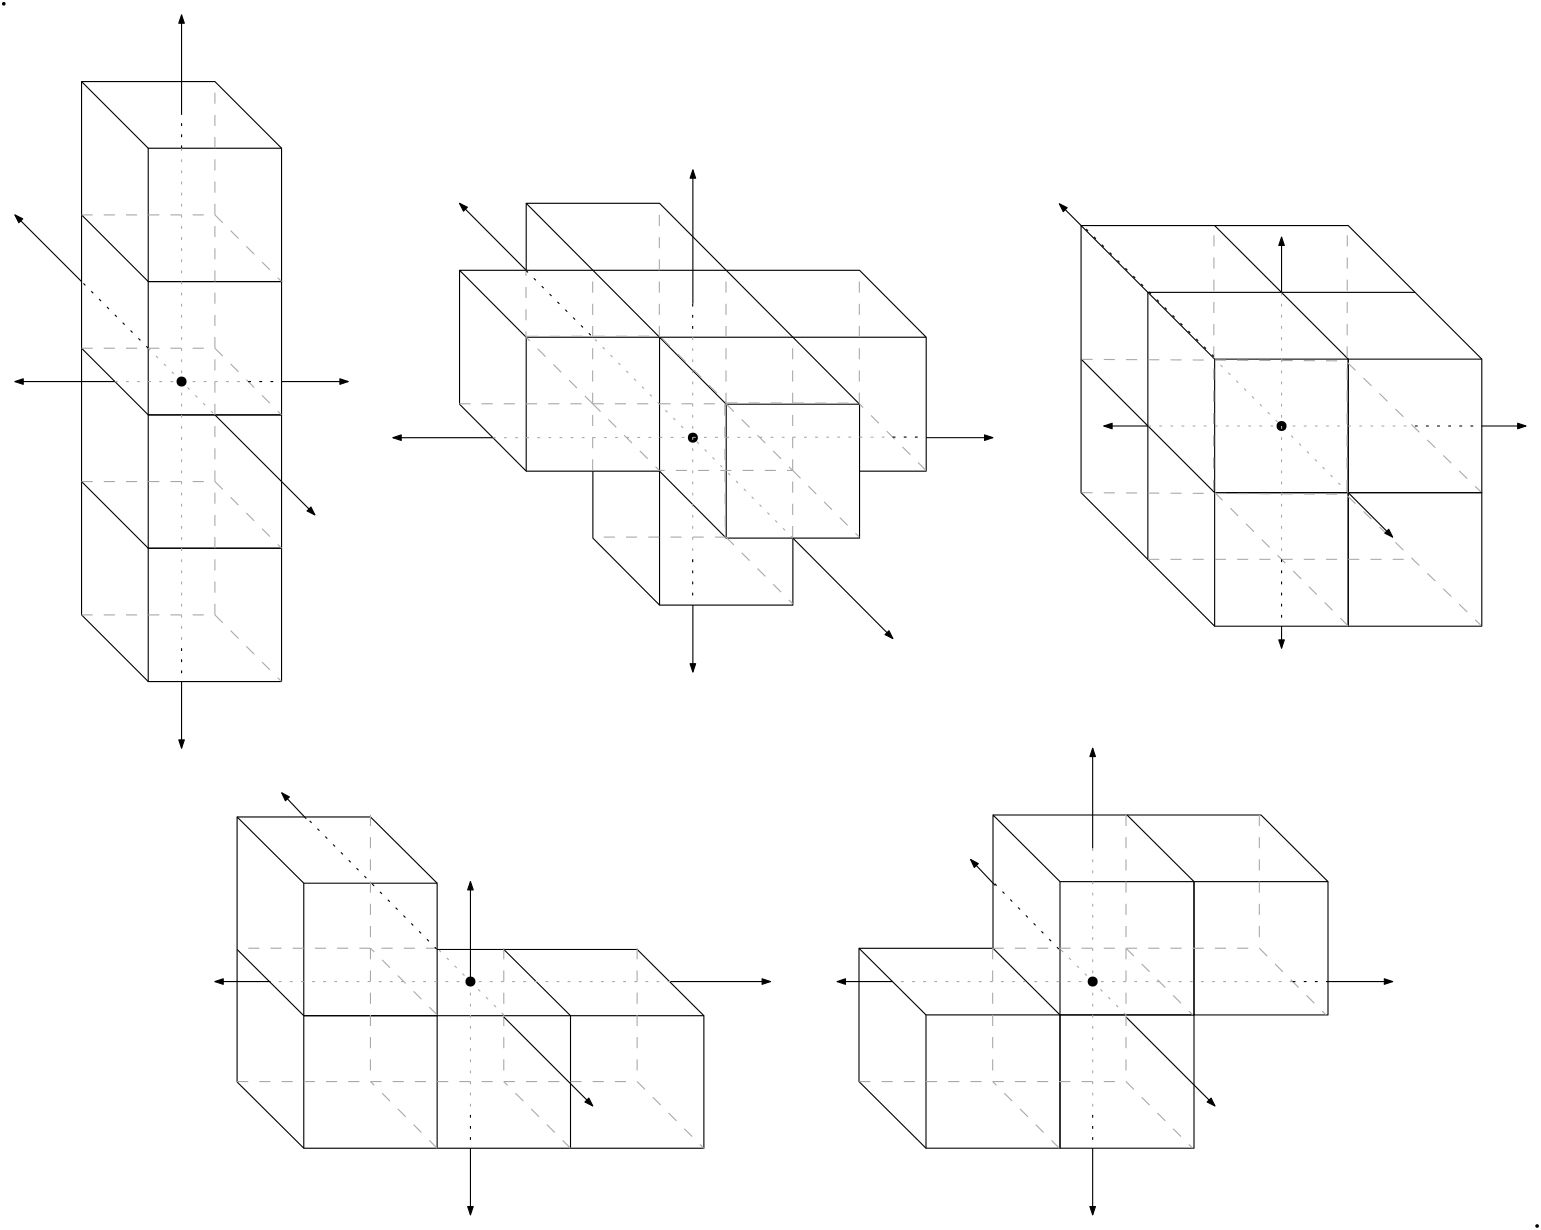<?xml version="1.0"?>
<!DOCTYPE ipe SYSTEM "ipe.dtd">
<ipe version="70005" creator="Ipe 7.1.2">
<info created="D:20130307172423" modified="D:20130307181648"/>
<ipestyle name="userConfig">
<symbol name="arrow/arc(spx)">
<path stroke="sym-stroke" fill="sym-stroke" pen="sym-pen">
0 0 m
-1 0.333 l
-1 -0.333 l
h
</path>
</symbol>
<symbol name="arrow/farc(spx)">
<path stroke="sym-stroke" fill="white" pen="sym-pen">
0 0 m
-1 0.333 l
-1 -0.333 l
h
</path>
</symbol>
<symbol name="mark/circle(sx)" transformations="translations">
<path fill="sym-stroke">
0.6 0 0 0.6 0 0 e
0.4 0 0 0.4 0 0 e
</path>
</symbol>
<symbol name="mark/disk(sx)" transformations="translations">
<path fill="sym-stroke">
0.6 0 0 0.6 0 0 e
</path>
</symbol>
<symbol name="mark/fdisk(sfx)" transformations="translations">
<group>
<path fill="sym-fill">
0.5 0 0 0.5 0 0 e
</path>
<path fill="sym-stroke" fillrule="eofill">
0.6 0 0 0.6 0 0 e
0.4 0 0 0.4 0 0 e
</path>
</group>
</symbol>
<symbol name="mark/box(sx)" transformations="translations">
<path fill="sym-stroke" fillrule="eofill">
-0.6 -0.6 m
0.6 -0.6 l
0.6 0.6 l
-0.6 0.6 l
h
-0.4 -0.4 m
0.4 -0.4 l
0.4 0.4 l
-0.4 0.4 l
h
</path>
</symbol>
<symbol name="mark/square(sx)" transformations="translations">
<path fill="sym-stroke">
-0.6 -0.6 m
0.6 -0.6 l
0.6 0.6 l
-0.6 0.6 l
h
</path>
</symbol>
<symbol name="mark/fsquare(sfx)" transformations="translations">
<group>
<path fill="sym-fill">
-0.5 -0.5 m
0.5 -0.5 l
0.5 0.5 l
-0.5 0.5 l
h
</path>
<path fill="sym-stroke" fillrule="eofill">
-0.6 -0.6 m
0.6 -0.6 l
0.6 0.6 l
-0.6 0.6 l
h
-0.4 -0.4 m
0.4 -0.4 l
0.4 0.4 l
-0.4 0.4 l
h
</path>
</group>
</symbol>
<symbol name="mark/cross(sx)" transformations="translations">
<group>
<path fill="sym-stroke">
-0.43 -0.57 m
0.57 0.43 l
0.43 0.57 l
-0.57 -0.43 l
h
</path>
<path fill="sym-stroke">
-0.43 0.57 m
0.57 -0.43 l
0.43 -0.57 l
-0.57 0.43 l
h
</path>
</group>
</symbol>
<symbol name="arrow/fnormal(spx)">
<path stroke="sym-stroke" fill="white" pen="sym-pen">
0 0 m
-1 0.333 l
-1 -0.333 l
h
</path>
</symbol>
<symbol name="arrow/pointed(spx)">
<path stroke="sym-stroke" fill="sym-stroke" pen="sym-pen">
0 0 m
-1 0.333 l
-0.8 0 l
-1 -0.333 l
h
</path>
</symbol>
<symbol name="arrow/fpointed(spx)">
<path stroke="sym-stroke" fill="white" pen="sym-pen">
0 0 m
-1 0.333 l
-0.8 0 l
-1 -0.333 l
h
</path>
</symbol>
<symbol name="arrow/linear(spx)">
<path stroke="sym-stroke" pen="sym-pen">
-1 0.333 m
0 0 l
-1 -0.333 l
</path>
</symbol>
<symbol name="arrow/fdouble(spx)">
<path stroke="sym-stroke" fill="white" pen="sym-pen">
0 0 m
-1 0.333 l
-1 -0.333 l
h
-1 0 m
-2 0.333 l
-2 -0.333 l
h
</path>
</symbol>
<symbol name="arrow/double(spx)">
<path stroke="sym-stroke" fill="sym-stroke" pen="sym-pen">
0 0 m
-1 0.333 l
-1 -0.333 l
h
-1 0 m
-2 0.333 l
-2 -0.333 l
h
</path>
</symbol>
<pen name="heavier" value="0.8"/>
<pen name="fat" value="1.2"/>
<pen name="ultrafat" value="2"/>
<pen name="monstrous" value="4"/>
<symbolsize name="large" value="5"/>
<symbolsize name="small" value="2"/>
<symbolsize name="tiny" value="1.1"/>
<arrowsize name="large" value="10"/>
<arrowsize name="small" value="5"/>
<arrowsize name="tiny" value="3"/>
<color name="red" value="1 0 0"/>
<color name="green" value="0 1 0"/>
<color name="blue" value="0 0 1"/>
<color name="yellow" value="1 1 0"/>
<color name="orange" value="1 0.647 0"/>
<color name="gold" value="1 0.843 0"/>
<color name="purple" value="0.627 0.125 0.941"/>
<color name="gray" value="0.745"/>
<color name="brown" value="0.647 0.165 0.165"/>
<color name="navy" value="0 0 0.502"/>
<color name="pink" value="1 0.753 0.796"/>
<color name="seagreen" value="0.18 0.545 0.341"/>
<color name="turquoise" value="0.251 0.878 0.816"/>
<color name="violet" value="0.933 0.51 0.933"/>
<color name="darkblue" value="0 0 0.545"/>
<color name="darkcyan" value="0 0.545 0.545"/>
<color name="darkgray" value="0.663"/>
<color name="darkgreen" value="0 0.392 0"/>
<color name="darkmagenta" value="0.545 0 0.545"/>
<color name="darkorange" value="1 0.549 0"/>
<color name="darkred" value="0.545 0 0"/>
<color name="lightblue" value="0.678 0.847 0.902"/>
<color name="lightcyan" value="0.878 1 1"/>
<color name="lightgray" value="0.827"/>
<color name="lightgreen" value="0.565 0.933 0.565"/>
<color name="lightyellow" value="1 1 0.878"/>
<dashstyle name="dashed" value="[4] 0"/>
<dashstyle name="dotted" value="[1 3] 0"/>
<dashstyle name="dash dotted" value="[4 2 1 2] 0"/>
<dashstyle name="dash dot dotted" value="[4 2 1 2 1 2] 0"/>
<textsize name="large" value="\large"/>
<textsize name="Large" value="\Large"/>
<textsize name="LARGE" value="\LARGE"/>
<textsize name="huge" value="\huge"/>
<textsize name="Huge" value="\Huge"/>
<textsize name="small" value="\small"/>
<textsize name="footnote" value="\footnotesize"/>
<textsize name="tiny" value="\tiny"/>
<textstyle name="center" begin="\begin{center}" end="\end{center}"/>
<textstyle name="itemize" begin="\begin{itemize}" end="\end{itemize}"/>
<textstyle name="item" begin="\begin{itemize}\item{}" end="\end{itemize}"/>
<gridsize name="4 pts" value="4"/>
<gridsize name="8 pts (~3 mm)" value="8"/>
<gridsize name="16 pts (~6 mm)" value="16"/>
<gridsize name="32 pts (~12 mm)" value="32"/>
<gridsize name="10 pts (~3.5 mm)" value="10"/>
<gridsize name="20 pts (~7 mm)" value="20"/>
<gridsize name="14 pts (~5 mm)" value="14"/>
<gridsize name="28 pts (~10 mm)" value="28"/>
<gridsize name="56 pts (~20 mm)" value="56"/>
<anglesize name="90 deg" value="90"/>
<anglesize name="60 deg" value="60"/>
<anglesize name="45 deg" value="45"/>
<anglesize name="30 deg" value="30"/>
<anglesize name="22.5 deg" value="22.5"/>
<opacity name="50%" value="0.5"/>
<gradient name="linear" type="axial" coords="75 0 400 0" extend="yes">
 <stop offset="0" color="1 0.4 0"/>
 <stop offset="0.35" color="1 0.4 0"/>
 <stop offset="0.95" color="0 0 1"/>
 <stop offset="1" color="0 0 1"/>
</gradient>
<tiling name="falling" angle="-60" step="4" width="1"/>
<tiling name="rising" angle="30" step="4" width="1"/>
</ipestyle>
<ipestyle name="basic">
<symbol name="arrow/arc(spx)">
<path stroke="sym-stroke" fill="sym-stroke" pen="sym-pen">
0 0 m
-1 0.333 l
-1 -0.333 l
h
</path>
</symbol>
<symbol name="arrow/farc(spx)">
<path stroke="sym-stroke" fill="white" pen="sym-pen">
0 0 m
-1 0.333 l
-1 -0.333 l
h
</path>
</symbol>
<symbol name="mark/circle(sx)" transformations="translations">
<path fill="sym-stroke">
0.6 0 0 0.6 0 0 e
0.4 0 0 0.4 0 0 e
</path>
</symbol>
<symbol name="mark/disk(sx)" transformations="translations">
<path fill="sym-stroke">
0.6 0 0 0.6 0 0 e
</path>
</symbol>
<symbol name="mark/fdisk(sfx)" transformations="translations">
<group>
<path fill="sym-fill">
0.5 0 0 0.5 0 0 e
</path>
<path fill="sym-stroke" fillrule="eofill">
0.6 0 0 0.6 0 0 e
0.4 0 0 0.4 0 0 e
</path>
</group>
</symbol>
<symbol name="mark/box(sx)" transformations="translations">
<path fill="sym-stroke" fillrule="eofill">
-0.6 -0.6 m
0.6 -0.6 l
0.6 0.6 l
-0.6 0.6 l
h
-0.4 -0.4 m
0.4 -0.4 l
0.4 0.4 l
-0.4 0.4 l
h
</path>
</symbol>
<symbol name="mark/square(sx)" transformations="translations">
<path fill="sym-stroke">
-0.6 -0.6 m
0.6 -0.6 l
0.6 0.6 l
-0.6 0.6 l
h
</path>
</symbol>
<symbol name="mark/fsquare(sfx)" transformations="translations">
<group>
<path fill="sym-fill">
-0.5 -0.5 m
0.5 -0.5 l
0.5 0.5 l
-0.5 0.5 l
h
</path>
<path fill="sym-stroke" fillrule="eofill">
-0.6 -0.6 m
0.6 -0.6 l
0.6 0.6 l
-0.6 0.6 l
h
-0.4 -0.4 m
0.4 -0.4 l
0.4 0.4 l
-0.4 0.4 l
h
</path>
</group>
</symbol>
<symbol name="mark/cross(sx)" transformations="translations">
<group>
<path fill="sym-stroke">
-0.43 -0.57 m
0.57 0.43 l
0.43 0.57 l
-0.57 -0.43 l
h
</path>
<path fill="sym-stroke">
-0.43 0.57 m
0.57 -0.43 l
0.43 -0.57 l
-0.57 0.43 l
h
</path>
</group>
</symbol>
<symbol name="arrow/fnormal(spx)">
<path stroke="sym-stroke" fill="white" pen="sym-pen">
0 0 m
-1 0.333 l
-1 -0.333 l
h
</path>
</symbol>
<symbol name="arrow/pointed(spx)">
<path stroke="sym-stroke" fill="sym-stroke" pen="sym-pen">
0 0 m
-1 0.333 l
-0.8 0 l
-1 -0.333 l
h
</path>
</symbol>
<symbol name="arrow/fpointed(spx)">
<path stroke="sym-stroke" fill="white" pen="sym-pen">
0 0 m
-1 0.333 l
-0.8 0 l
-1 -0.333 l
h
</path>
</symbol>
<symbol name="arrow/linear(spx)">
<path stroke="sym-stroke" pen="sym-pen">
-1 0.333 m
0 0 l
-1 -0.333 l
</path>
</symbol>
<symbol name="arrow/fdouble(spx)">
<path stroke="sym-stroke" fill="white" pen="sym-pen">
0 0 m
-1 0.333 l
-1 -0.333 l
h
-1 0 m
-2 0.333 l
-2 -0.333 l
h
</path>
</symbol>
<symbol name="arrow/double(spx)">
<path stroke="sym-stroke" fill="sym-stroke" pen="sym-pen">
0 0 m
-1 0.333 l
-1 -0.333 l
h
-1 0 m
-2 0.333 l
-2 -0.333 l
h
</path>
</symbol>
<pen name="heavier" value="0.8"/>
<pen name="fat" value="1.2"/>
<pen name="ultrafat" value="2"/>
<symbolsize name="large" value="5"/>
<symbolsize name="small" value="2"/>
<symbolsize name="tiny" value="1.1"/>
<arrowsize name="large" value="10"/>
<arrowsize name="small" value="5"/>
<arrowsize name="tiny" value="3"/>
<color name="red" value="1 0 0"/>
<color name="green" value="0 1 0"/>
<color name="blue" value="0 0 1"/>
<color name="yellow" value="1 1 0"/>
<color name="orange" value="1 0.647 0"/>
<color name="gold" value="1 0.843 0"/>
<color name="purple" value="0.627 0.125 0.941"/>
<color name="gray" value="0.745"/>
<color name="brown" value="0.647 0.165 0.165"/>
<color name="navy" value="0 0 0.502"/>
<color name="pink" value="1 0.753 0.796"/>
<color name="seagreen" value="0.18 0.545 0.341"/>
<color name="turquoise" value="0.251 0.878 0.816"/>
<color name="violet" value="0.933 0.51 0.933"/>
<color name="darkblue" value="0 0 0.545"/>
<color name="darkcyan" value="0 0.545 0.545"/>
<color name="darkgray" value="0.663"/>
<color name="darkgreen" value="0 0.392 0"/>
<color name="darkmagenta" value="0.545 0 0.545"/>
<color name="darkorange" value="1 0.549 0"/>
<color name="darkred" value="0.545 0 0"/>
<color name="lightblue" value="0.678 0.847 0.902"/>
<color name="lightcyan" value="0.878 1 1"/>
<color name="lightgray" value="0.827"/>
<color name="lightgreen" value="0.565 0.933 0.565"/>
<color name="lightyellow" value="1 1 0.878"/>
<dashstyle name="dashed" value="[4] 0"/>
<dashstyle name="dotted" value="[1 3] 0"/>
<dashstyle name="dash dotted" value="[4 2 1 2] 0"/>
<dashstyle name="dash dot dotted" value="[4 2 1 2 1 2] 0"/>
<textsize name="large" value="\large"/>
<textsize name="Large" value="\Large"/>
<textsize name="LARGE" value="\LARGE"/>
<textsize name="huge" value="\huge"/>
<textsize name="Huge" value="\Huge"/>
<textsize name="small" value="\small"/>
<textsize name="footnote" value="\footnotesize"/>
<textsize name="tiny" value="\tiny"/>
<textstyle name="center" begin="\begin{center}" end="\end{center}"/>
<textstyle name="itemize" begin="\begin{itemize}" end="\end{itemize}"/>
<textstyle name="item" begin="\begin{itemize}\item{}" end="\end{itemize}"/>
<gridsize name="4 pts" value="4"/>
<gridsize name="8 pts (~3 mm)" value="8"/>
<gridsize name="16 pts (~6 mm)" value="16"/>
<gridsize name="32 pts (~12 mm)" value="32"/>
<gridsize name="10 pts (~3.5 mm)" value="10"/>
<gridsize name="20 pts (~7 mm)" value="20"/>
<gridsize name="14 pts (~5 mm)" value="14"/>
<gridsize name="28 pts (~10 mm)" value="28"/>
<gridsize name="56 pts (~20 mm)" value="56"/>
<anglesize name="90 deg" value="90"/>
<anglesize name="60 deg" value="60"/>
<anglesize name="45 deg" value="45"/>
<anglesize name="30 deg" value="30"/>
<anglesize name="22.5 deg" value="22.5"/>
<tiling name="falling" angle="-60" step="4" width="1"/>
<tiling name="rising" angle="30" step="4" width="1"/>
</ipestyle>
<page>
<layer name="alpha"/>
<view layers="alpha" active="alpha"/>
<path layer="alpha" matrix="3 0 0 3 -80 -1776" stroke="black">
48 768 m
48 752 l
64 752 l
64 768 l
h
</path>
<path matrix="3 0 0 3 -80 -1728" stroke="black">
48 768 m
48 752 l
64 752 l
64 768 l
h
</path>
<path matrix="3 0 0 3 -80 -1680" stroke="black">
48 768 m
48 752 l
64 752 l
64 768 l
h
</path>
<path matrix="3 0 0 3 -80 -1632" stroke="black">
48 768 m
48 752 l
64 752 l
64 768 l
h
</path>
<path matrix="3 0 0 3 -80 -1776" stroke="black">
48 752 m
40 760 l
40 824 l
48 816 l
</path>
<path matrix="3 0 0 3 -80 -1776" stroke="black">
40 824 m
56 824 l
64 816 l
</path>
<path matrix="3 0 0 3 -80 -1776" stroke="black">
48 800 m
40 808 l
</path>
<path matrix="3 0 0 3 -80 -1776" stroke="black">
40 792 m
48 784 l
</path>
<path matrix="3 0 0 3 -80 -1776" stroke="black">
48 768 m
40 776 l
</path>
<path matrix="3 0 0 3.01327 128.074 -1734.34" stroke="black">
48 768 m
48 752 l
64 752 l
64 768 l
h
</path>
<path matrix="3 0 0 3.01327 128.074 -1878.98" stroke="black">
40 824 m
56 824 l
64 816 l
</path>
<path matrix="3 0 0 3.01327 128.074 -1878.98" stroke="black">
48 800 m
40 808 l
</path>
<path matrix="3 0 0 3.01327 -63.9263 -1878.98" stroke="black">
104 808 m
104 824 l
112 816 l
</path>
<path matrix="3 0 0 3.01327 -111.926 -1830.77" stroke="black">
120 808 m
112 816 l
128 816 l
136 808 l
</path>
<path matrix="3 0 0 3.01327 -111.926 -1830.77" stroke="black">
128 816 m
144 816 l
152 808 l
136 808 l
</path>
<path matrix="3 0 0 3.01327 -111.926 -1830.77" stroke="black">
152 808 m
152 792 l
144 792 l
</path>
<path matrix="3 0 0 3.01327 -111.926 -1830.77" stroke="black">
112 816 m
96 816 l
104 808 l
104 792 l
96 800 l
96 816 l
</path>
<path matrix="3 0 0 3.01327 -111.926 -1830.77" stroke="black">
104 808 m
120 808 l
</path>
<path matrix="3 0 0 3.01327 -111.926 -1830.77" stroke="black">
120 792 m
104 792 l
</path>
<path matrix="3 0 0 3.01327 -111.926 -1830.77" stroke="black">
112 816 m
104 824 l
120 824 l
128 816 l
</path>
<path matrix="3 0 0 3.01327 -111.926 -1830.77" stroke="black">
104 824 m
104 816 l
</path>
<path matrix="3 0 0 3.01327 -111.926 -1830.77" stroke="black">
120 792 m
120 776 l
136 776 l
136 784 l
</path>
<path matrix="3 0 0 3.01327 -111.926 -1830.77" stroke="black">
120 776 m
112 784 l
112 792 l
</path>
<path matrix="3.00545 0 0 3.00482 -81.0472 -1855.86" stroke="black">
176 816 m
176 800 l
192 800 l
192 816 l
h
</path>
<path matrix="3.00545 0 0 3.00482 -32.9599 -1855.86" stroke="black">
176 816 m
176 800 l
192 800 l
192 816 l
h
</path>
<path matrix="3.00545 0 0 3.00482 -81.0472 -1903.93" stroke="black">
176 816 m
176 800 l
192 800 l
192 816 l
h
</path>
<path matrix="3.00545 0 0 3.00482 -32.9599 -1903.93" stroke="black">
176 816 m
176 800 l
192 800 l
192 816 l
h
</path>
<path matrix="3.00545 0 0 3.00482 -129.134 -1807.78" stroke="black">
192 768 m
176 784 l
176 816 l
192 800 l
</path>
<path matrix="3.00545 0 0 3.00482 -129.134 -1807.78" stroke="black">
176 816 m
208 816 l
224 800 l
</path>
<path matrix="3.00545 0 0 3.00482 -129.134 -1807.78" stroke="black">
184 776 m
184 808 l
216 808 l
</path>
<path matrix="3.00545 0 0 3.00482 -129.134 -1807.78" stroke="black">
208 800 m
192 816 l
</path>
<path matrix="3.00545 0 0 3.00482 -129.134 -1807.78" stroke="black">
176 800 m
192 784 l
</path>
<path matrix="3.00074 0 0 2.98144 -24.0356 -1930.04" stroke="black">
48 768 m
48 752 l
64 752 l
64 768 l
h
</path>
<path matrix="3.00074 0 0 2.98144 -24.0356 -1882.34" stroke="black">
48 768 m
48 752 l
64 752 l
64 768 l
h
</path>
<path matrix="3.00074 0 0 2.98144 -24.0356 -2025.45" stroke="black">
40 824 m
56 824 l
64 816 l
</path>
<path matrix="3.00074 0 0 2.98144 -24.0356 -2025.45" stroke="black">
48 800 m
40 808 l
</path>
<path matrix="3.00074 0 0 2.98144 -24.0356 -2025.45" stroke="black">
40 792 m
48 784 l
</path>
<path matrix="3.00074 0 0 2.98144 -648.19 -2025.45" stroke="black">
256 816 m
248 824 l
248 792 l
</path>
<path matrix="3.00074 0 0 2.98144 -648.19 -2025.45" stroke="black">
272 800 m
304 800 l
304 784 l
272 784 l
</path>
<path matrix="3.00074 0 0 2.98144 -648.19 -2025.45" stroke="black">
304 800 m
296 808 l
272 808 l
</path>
<path matrix="3.00074 0 0 2.98144 -648.19 -2025.45" stroke="black">
288 784 m
288 800 l
280 808 l
</path>
<path matrix="3.015 0 0 2.99918 -138.4 -2039.36" stroke="black">
176 816 m
176 800 l
192 800 l
192 816 l
h
</path>
<path matrix="3.015 0 0 2.99918 -90.1603 -2039.36" stroke="black">
176 816 m
176 800 l
192 800 l
192 816 l
h
</path>
<path matrix="3.015 0 0 2.99918 -186.64 -2087.34" stroke="black">
176 816 m
176 800 l
192 800 l
192 816 l
h
</path>
<path matrix="3.015 0 0 2.99918 -138.4 -2087.34" stroke="black">
176 816 m
176 800 l
192 800 l
192 816 l
h
</path>
<path matrix="3.015 0 0 2.99918 -669.041 -2039.36" stroke="black">
336 784 m
328 792 l
328 808 l
336 800 l
</path>
<path matrix="3.015 0 0 2.99918 -669.041 -2039.36" stroke="black">
328 808 m
344 808 l
352 800 l
</path>
<path matrix="3.015 0 0 2.99918 -669.041 -2039.36" stroke="black">
344 808 m
344 820 l
344 824 l
352 816 l
</path>
<path matrix="3.015 0 0 2.99918 -669.041 -2039.36" stroke="black">
344 824 m
376 824 l
384 816 l
</path>
<path matrix="3.015 0 0 2.99918 -669.041 -2039.36" stroke="black">
368 816 m
360 824 l
</path>
<path matrix="3 0 0 3 -80 -1776" stroke="black" arrow="normal/tiny">
52 820 m
52 832 l
</path>
<path matrix="3 0 0 3 -80 -1776" stroke="black" arrow="normal/tiny">
52 752 m
52 744 l
</path>
<path matrix="3 0 0 3 -80 -1776" stroke="black" arrow="normal/tiny">
44 788 m
32 788 l
</path>
<path matrix="3 0 0 3 -80 -1776" stroke="black" arrow="normal/tiny">
64 788 m
72 788 l
</path>
<path matrix="3 0 0 3 -80 -1776" stroke="black" arrow="normal/tiny">
56 784 m
68 772 l
</path>
<path matrix="3 0 0 3 -80 -1776" stroke="black" arrow="normal/tiny">
40 800 m
32 808 l
</path>
<path matrix="3 0 0 3.01327 -111.926 -1782.55" stroke="black" arrow="normal/tiny">
152 780 m
160 780 l
</path>
<path matrix="3 0 0 3.01327 -111.926 -1794.61" stroke="black" arrow="normal/tiny">
100 784 m
88 784 l
</path>
<path matrix="3 0 0 3.01327 -111.926 -1794.61" stroke="black" arrow="normal/tiny">
124 800 m
124 816 l
</path>
<path matrix="3 0 0 3.01327 -111.926 -1794.61" stroke="black" arrow="normal/tiny">
124 764 m
124 756 l
</path>
<path matrix="3 0 0 3.01327 -111.926 -1794.61" stroke="black" arrow="normal/tiny">
136 772 m
148 760 l
</path>
<path matrix="3 0 0 3.01327 -111.926 -1794.61" stroke="black" arrow="normal/tiny">
104 804 m
96 812 l
</path>
<path matrix="1 0 0 1 0 -28" stroke="darkgray" dash="dotted">
296.074 559.634 m
224 632 l
</path>
<path matrix="1 0 0 1 -32 64" stroke="darkgray" dash="dotted">
108 608 m
108 428 l
</path>
<path matrix="1 0 0 1 -32 64" stroke="darkgray" dash="dotted">
96 536 m
120 512 l
</path>
<path matrix="1 0 0 1 -32 64" stroke="darkgray" dash="dotted">
84 524 m
132 524 l
</path>
<use matrix="3 0 0 3 -80 -1776" name="mark/disk(sx)" pos="52 788" size="normal" stroke="black"/>
<use matrix="3 0 0 3.01327 -111.926 -1794.61" name="mark/disk(sx)" pos="124 784" size="normal" stroke="black"/>
<path matrix="1 0 0 1 0 -28" stroke="darkgray" dash="dotted">
260 632 m
260 548 l
</path>
<path matrix="1 0 0 1 0 -28" stroke="darkgray" dash="dotted">
188.074 595.793 m
332 596 l
</path>
<path matrix="1 0 0 1 -32 64" stroke="darkgray" dash="dashed">
72 584 m
120 584 l
144 560 l
</path>
<path matrix="1 0 0 1 -32 16" stroke="darkgray" dash="dashed">
72 584 m
120 584 l
144 560 l
</path>
<path matrix="1 0 0 1 -32 -32" stroke="darkgray" dash="dashed">
72 584 m
120 584 l
144 560 l
</path>
<path matrix="1 0 0 1 -32 -80" stroke="darkgray" dash="dashed">
72 584 m
120 584 l
144 560 l
</path>
<path matrix="1 0 0 1 -32 64" stroke="darkgray" dash="dashed">
120 440 m
120 632 l
</path>
<path matrix="1 0 0 1 -32 64" stroke="black" dash="dotted">
96 536 m
72 560 l
</path>
<path matrix="1 0 0 1 -32 64" stroke="black" dash="dotted">
132 524 m
144 524 l
</path>
<path matrix="1 0 0 1 -32 64" stroke="black" dash="dotted">
108 608 m
108 620 l
</path>
<path matrix="1 0 0 1 -32 64" stroke="black" dash="dotted">
108 428 m
108 416 l
</path>
<path matrix="1 0 0 1 0 -28" stroke="darkgray" dash="dashed">
176 608 m
224 608 l
248 584 l
</path>
<path matrix="1 0 0 1 0 -28" stroke="darkgray" dash="dashed">
224 584 m
224 656 l
</path>
<path matrix="1 0 0 1 0 -28" stroke="darkgray" dash="dashed">
224 608 m
272 608 l
296 584 l
248 584 l
</path>
<path matrix="1 0 0 1 0 -28" stroke="darkgray" dash="dashed">
296 584 m
320 560 l
</path>
<path matrix="1 0 0 1 0 -28" stroke="darkgray" dash="dashed">
296 560 m
296 632 l
</path>
<path matrix="1 0 0 1 0 -28" stroke="darkgray" dash="dashed">
272 560 m
296 536 l
</path>
<path matrix="1 0 0 1 0 -28" stroke="darkgray" dash="dashed">
272 608 m
272 656 l
</path>
<path matrix="1 0 0 1 0 -28" stroke="darkgray" dash="dashed">
272 560 m
224 560 l
</path>
<path matrix="1 0 0 1 0 -28" stroke="darkgray" dash="dashed">
344 584 m
320 608 l
</path>
<path matrix="1 0 0 1 0 -28" stroke="darkgray" dash="dashed">
224 608 m
200 632 l
200 656 l
</path>
<path matrix="1 0 0 1 0 -28" stroke="darkgray" dash="dashed">
248 632 m
248 680 l
</path>
<path matrix="1 0 0 1 0 -28" stroke="darkgray" dash="dashed">
248.92 631.613 m
271.874 608.711 l
</path>
<path matrix="1 0 0 1 0 -28" stroke="darkgray" dash="dashed">
200.346 632.292 m
247.195 632.345 l
</path>
<path matrix="1 0 0 1 0 -28" stroke="darkgray" dash="dashed">
271.56 607.768 m
271.736 560.669 l
</path>
<path matrix="1 0 0 1 0 -28" stroke="darkgray" dash="dashed">
272.12 608.318 m
318.954 608.23 l
</path>
<path matrix="1 0 0 1 0 -28" stroke="darkgray" dash="dashed">
320 608 m
320 656 l
</path>
<path matrix="1 0 0 1 0 -28" stroke="black" dash="dotted">
200 656 m
224 632 l
</path>
<path matrix="1 0 0 1 0 -28" stroke="black" dash="dotted">
260 644 m
260 632 l
</path>
<path matrix="1 0 0 1 0 -28" stroke="black" dash="dotted">
332 596 m
344 596 l
</path>
<path matrix="1 0 0 1 0 -28" stroke="black" dash="dotted">
260 552 m
260 536 l
</path>
<path matrix="1 0 0 1 32 -60" stroke="darkgray" dash="dashed">
368 608 m
463.099 607.443 l
511.783 560.253 l
</path>
<path matrix="1 0 0 1 32 -60" stroke="darkgray" dash="dashed">
392 584 m
488 584 l
</path>
<path matrix="1 0 0 1 32 -60" stroke="darkgray" dash="dashed">
464 560 m
416 608 l
</path>
<path matrix="1 0 0 1 32 -12" stroke="darkgray" dash="dashed">
368 608 m
463.099 607.443 l
511.783 560.253 l
</path>
<path matrix="1 0 0 1 32 -12" stroke="darkgray" dash="dotted">
392 584 m
488 584 l
</path>
<path matrix="1 0 0 1 32 -12" stroke="darkgray" dash="dotted">
464 560 m
416 608 l
</path>
<path matrix="1 0 0 1 32 -60" stroke="darkgray" dash="dashed">
415.543 608.669 m
415.673 704.014 l
</path>
<path matrix="1 0 0 1 80 -60" stroke="darkgray" dash="dashed">
415.543 608.669 m
415.673 704.014 l
</path>
<use matrix="1 0 0 1 32 -60" name="mark/disk(sx)" pos="440 632" size="normal" stroke="black"/>
<path matrix="1 0 0 1 32 -60" stroke="black" arrow="normal/tiny">
464 608 m
480 592 l
</path>
<path matrix="1 0 0 1 32 -60" stroke="black" arrow="normal/tiny">
392 632 m
376 632 l
</path>
<path matrix="1 0 0 1 32 -60" stroke="black" arrow="normal/tiny">
512 632 m
528 632 l
</path>
<path matrix="1 0 0 1 32 -60" stroke="black" arrow="normal/tiny">
440 680 m
440 700 l
</path>
<path matrix="1 0 0 1 32 -60" stroke="black" arrow="normal/tiny">
440 560 m
440 552 l
</path>
<path matrix="1 0 0 1 32 -60" stroke="black" arrow="normal/tiny">
368 704 m
360 712 l
</path>
<path matrix="1 0 0 1 32 -60" stroke="black" dash="dotted">
488 632 m
512 632 l
</path>
<path matrix="1 0 0 1 32 -60" stroke="black" dash="dotted">
440 584 m
440 560 l
</path>
<path matrix="1 0 0 1 32 -60" stroke="darkgray" dash="dotted">
440 680 m
440 584 l
</path>
<path matrix="1 0 0 1 32 -60" stroke="black" dash="dotted">
415.642 657.006 m
368.632 703.928 l
</path>
<path matrix="1 0 0 1 56 40" stroke="darkgray" dash="dashed">
40 296 m
184 296 l
208 272 l
</path>
<path matrix="1 0 0 1 56 40" stroke="darkgray" dash="dashed">
112 272 m
88 296 l
</path>
<path matrix="1 0 0 1 104 40" stroke="darkgray" dash="dashed">
112 272 m
88 296 l
</path>
<path matrix="1 0 0 1 56 88" stroke="darkgray" dash="dashed">
112 272 m
88 296 l
</path>
<path matrix="1 0 0 1 56 40" stroke="darkgray" dash="dashed">
112 344 m
40 344 l
</path>
<path matrix="1 0 0 1 56 40" stroke="darkgray" dash="dashed">
88 392 m
88 296 l
</path>
<path matrix="1 0 0 1 56 40" stroke="darkgray" dash="dashed">
136 344 m
136 296 l
</path>
<path matrix="1 0 0 1 104 40" stroke="darkgray" dash="dashed">
136 344 m
136 296 l
</path>
<path matrix="3 0 0 3 24 -1944" stroke="black" arrow="normal/tiny">
52 752 m
52 744 l
</path>
<path matrix="1 0 0 1 72 -104" stroke="black" dash="dotted">
108 428 m
108 416 l
</path>
<path matrix="1 0 0 1 56 40" stroke="darkgray" dash="dotted">
124 332 m
124 284 l
</path>
<path matrix="3 0 0 3 24 -2088" stroke="black" arrow="normal/tiny">
52 820 m
52 832 l
</path>
<path matrix="1 0 0 1 56 40" stroke="darkgray" dash="dotted">
196 332 m
52 332 l
</path>
<path matrix="1 0 0 1 56 64" stroke="darkgray" dash="dotted">
136 296 m
112 320 l
</path>
<path matrix="1 0 0 1 56 40" stroke="black" arrow="normal/tiny">
196 332 m
232 332 l
</path>
<path matrix="1 0 0 1 56 64" stroke="black" arrow="normal/tiny">
52 308 m
32 308 l
</path>
<path matrix="1 0 0 1 56.0357 63.2165" stroke="black" arrow="normal/tiny">
136 296 m
168 264 l
</path>
<path matrix="1 0 0 1 56 40" stroke="black" dash="dotted">
111.848 343.678 m
64 392 l
</path>
<path matrix="1 0 0 1 80 40" stroke="black" arrow="normal/tiny">
40.8888 390.615 m
32.0491 399.951 l
</path>
<use matrix="1 0 0 1 56 64" name="mark/disk(sx)" pos="124 308" size="normal" stroke="black"/>
<path matrix="1 0 0 1 24 40" stroke="darkgray" dash="dashed">
296 296 m
392 296 l
416 272 l
</path>
<path matrix="1 0 0 1 280 40" stroke="darkgray" dash="dashed">
112 272 m
88 296 l
</path>
<path matrix="1 0 0 1 24 40" stroke="darkgray" dash="dashed">
344 344 m
344 296 l
</path>
<path matrix="3 0 0 3 248 -1944" stroke="black" arrow="normal/tiny">
52 752 m
52 744 l
</path>
<path matrix="1 0 0 1 296 -104" stroke="black" dash="dotted">
108 428 m
108 416 l
</path>
<path matrix="1 0 0 1 280 40" stroke="darkgray" dash="dotted">
124 332 m
124 284 l
</path>
<path matrix="1 0 0 1 280 40" stroke="darkgray" dash="dotted">
196 332 m
52 332 l
</path>
<path matrix="1 0 0 1 280 64" stroke="darkgray" dash="dotted">
136 296 m
112 320 l
</path>
<path matrix="1 0 0 1 24 40" stroke="black" arrow="normal/tiny">
464 332 m
488 332 l
</path>
<path matrix="1 0 0 1 280 64" stroke="black" arrow="normal/tiny">
52 308 m
32 308 l
</path>
<path matrix="1 0 0 1 280.036 63.2165" stroke="black" arrow="normal/tiny">
136 296 m
168 264 l
</path>
<path matrix="1 0 0 1 24 40" stroke="black" dash="dotted">
367.848 343.678 m
344 368 l
</path>
<path matrix="1 0 0 1 328 16" stroke="black" arrow="normal/tiny">
40.8888 390.615 m
32.0491 399.951 l
</path>
<path matrix="1 0 0 1 72 88" stroke="darkgray" dash="dashed">
296 296 m
392 296 l
416 272 l
</path>
<path matrix="1 0 0 1 328 40" stroke="darkgray" dash="dashed">
88 392 m
88 296 l
</path>
<path matrix="1 0 0 1 24 40" stroke="darkgray" dash="dashed">
392 344 m
416 320 l
</path>
<path matrix="1 0 0 1 24 40" stroke="darkgray" dash="dashed">
440 392 m
440 344 l
</path>
<path matrix="1 0 0 1 280 88" stroke="darkgray" dash="dotted">
124 332 m
124 284 l
</path>
<path matrix="3 0 0 3 248 -2040" stroke="black" arrow="normal/tiny">
52 820 m
52 832 l
</path>
<use matrix="1 0 0 1 24 40" name="mark/disk(sx)" pos="380 332" size="normal" stroke="black"/>
<path matrix="1 0 0 1 24 40" stroke="black" dash="dotted">
452 332 m
464 332 l
</path>
<use name="mark/disk(sx)" pos="12 724" size="tiny" stroke="black"/>
<use name="mark/disk(sx)" pos="564 284" size="tiny" stroke="black"/>
</page>
</ipe>
